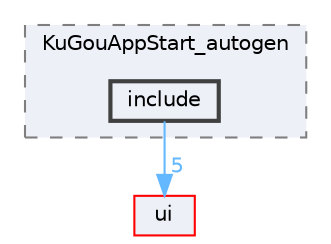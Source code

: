 digraph "include"
{
 // LATEX_PDF_SIZE
  bgcolor="transparent";
  edge [fontname=Helvetica,fontsize=10,labelfontname=Helvetica,labelfontsize=10];
  node [fontname=Helvetica,fontsize=10,shape=box,height=0.2,width=0.4];
  compound=true
  subgraph clusterdir_2a117a4aa302906881f388c74f73c0ba {
    graph [ bgcolor="#edf0f7", pencolor="grey50", label="KuGouAppStart_autogen", fontname=Helvetica,fontsize=10 style="filled,dashed", URL="dir_2a117a4aa302906881f388c74f73c0ba.html",tooltip=""]
  dir_1413d7ad81b515080f25eeb946524e52 [label="include", fillcolor="#edf0f7", color="grey25", style="filled,bold", URL="dir_1413d7ad81b515080f25eeb946524e52.html",tooltip=""];
  }
  dir_1788f8309b1a812dcb800a185471cf6c [label="ui", fillcolor="#edf0f7", color="red", style="filled", URL="dir_1788f8309b1a812dcb800a185471cf6c.html",tooltip=""];
  dir_1413d7ad81b515080f25eeb946524e52->dir_1788f8309b1a812dcb800a185471cf6c [headlabel="5", labeldistance=1.5 headhref="dir_000140_000351.html" href="dir_000140_000351.html" color="steelblue1" fontcolor="steelblue1"];
}
